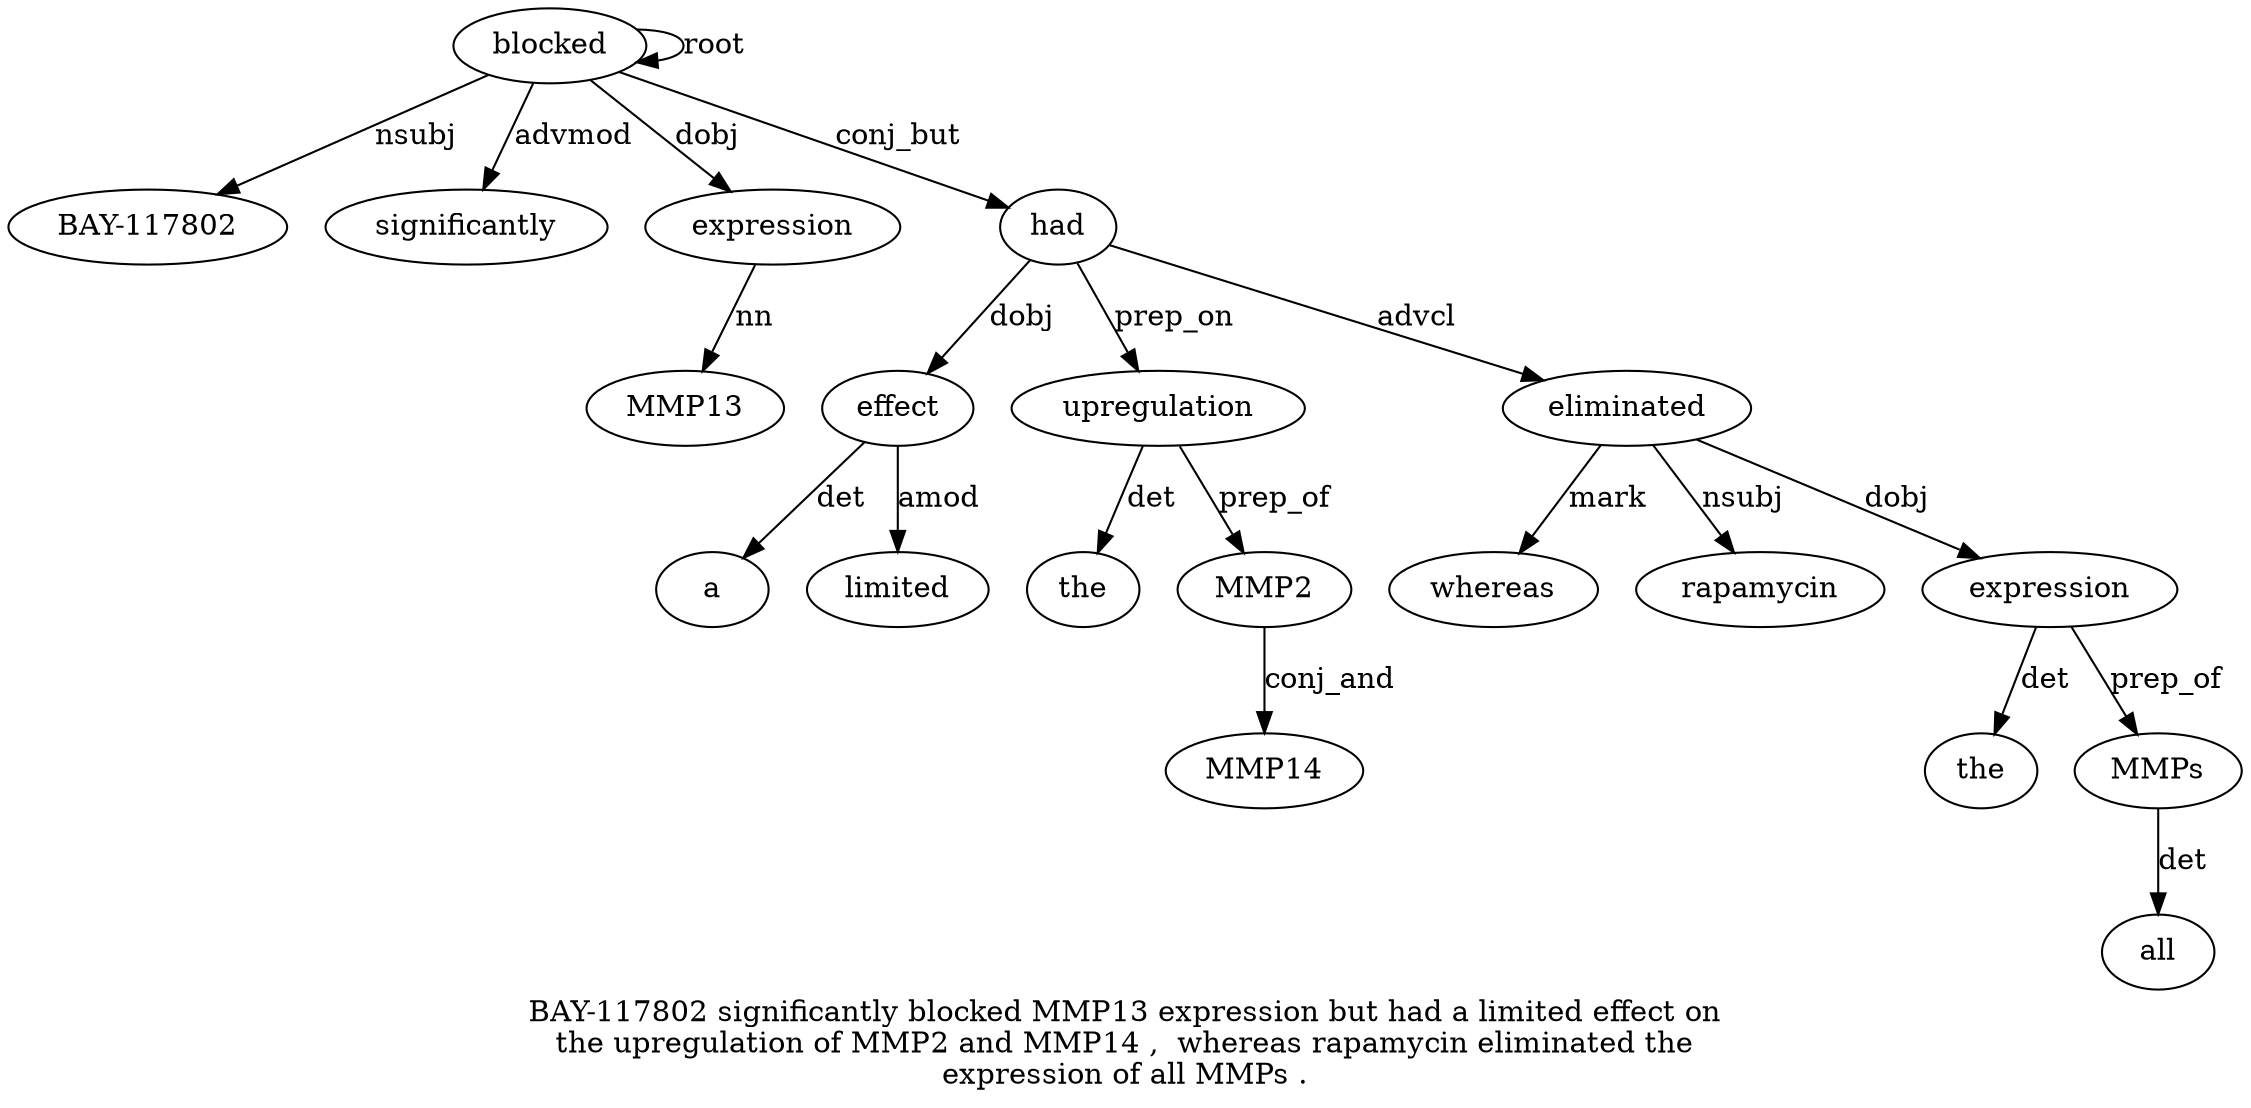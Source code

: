 digraph "BAY-117802 significantly blocked MMP13 expression but had a limited effect on the upregulation of MMP2 and MMP14 ,  whereas rapamycin eliminated the expression of all MMPs ." {
label="BAY-117802 significantly blocked MMP13 expression but had a limited effect on
the upregulation of MMP2 and MMP14 ,  whereas rapamycin eliminated the
expression of all MMPs .";
blocked3 [style=filled, fillcolor=white, label=blocked];
"BAY-117802" [style=filled, fillcolor=white, label="BAY-117802"];
blocked3 -> "BAY-117802"  [label=nsubj];
significantly2 [style=filled, fillcolor=white, label=significantly];
blocked3 -> significantly2  [label=advmod];
blocked3 -> blocked3  [label=root];
expression5 [style=filled, fillcolor=white, label=expression];
MMP134 [style=filled, fillcolor=white, label=MMP13];
expression5 -> MMP134  [label=nn];
blocked3 -> expression5  [label=dobj];
had7 [style=filled, fillcolor=white, label=had];
blocked3 -> had7  [label=conj_but];
effect10 [style=filled, fillcolor=white, label=effect];
a8 [style=filled, fillcolor=white, label=a];
effect10 -> a8  [label=det];
limited9 [style=filled, fillcolor=white, label=limited];
effect10 -> limited9  [label=amod];
had7 -> effect10  [label=dobj];
upregulation13 [style=filled, fillcolor=white, label=upregulation];
the12 [style=filled, fillcolor=white, label=the];
upregulation13 -> the12  [label=det];
had7 -> upregulation13  [label=prep_on];
MMP215 [style=filled, fillcolor=white, label=MMP2];
upregulation13 -> MMP215  [label=prep_of];
MMP1417 [style=filled, fillcolor=white, label=MMP14];
MMP215 -> MMP1417  [label=conj_and];
eliminated21 [style=filled, fillcolor=white, label=eliminated];
whereas19 [style=filled, fillcolor=white, label=whereas];
eliminated21 -> whereas19  [label=mark];
rapamycin20 [style=filled, fillcolor=white, label=rapamycin];
eliminated21 -> rapamycin20  [label=nsubj];
had7 -> eliminated21  [label=advcl];
expression23 [style=filled, fillcolor=white, label=expression];
the22 [style=filled, fillcolor=white, label=the];
expression23 -> the22  [label=det];
eliminated21 -> expression23  [label=dobj];
MMPs26 [style=filled, fillcolor=white, label=MMPs];
all25 [style=filled, fillcolor=white, label=all];
MMPs26 -> all25  [label=det];
expression23 -> MMPs26  [label=prep_of];
}
